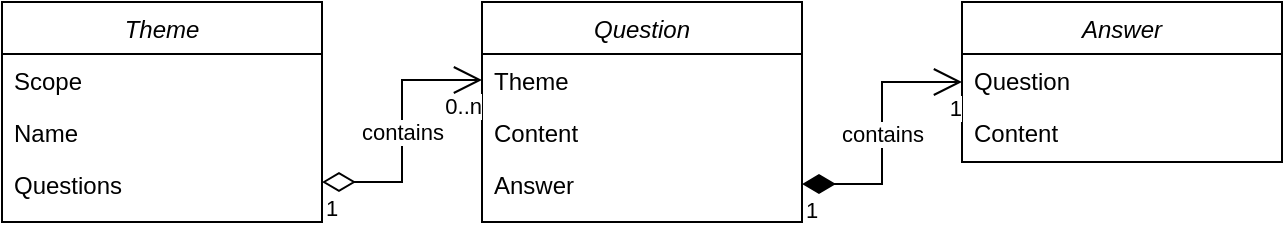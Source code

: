 <mxfile version="15.5.4" type="embed" pages="2"><diagram id="C5RBs43oDa-KdzZeNtuy" name="EPIC-1: Q&amp;A"><mxGraphModel dx="451" dy="723" grid="1" gridSize="10" guides="1" tooltips="1" connect="1" arrows="1" fold="1" page="1" pageScale="1" pageWidth="827" pageHeight="1169" math="0" shadow="0"><root><mxCell id="WIyWlLk6GJQsqaUBKTNV-0"/><mxCell id="WIyWlLk6GJQsqaUBKTNV-1" parent="WIyWlLk6GJQsqaUBKTNV-0"/><mxCell id="IK2A82K8AMfzD1IcEdAW-0" value="Theme" style="swimlane;fontStyle=2;align=center;verticalAlign=top;childLayout=stackLayout;horizontal=1;startSize=26;horizontalStack=0;resizeParent=1;resizeLast=0;collapsible=1;marginBottom=0;rounded=0;shadow=0;strokeWidth=1;" parent="WIyWlLk6GJQsqaUBKTNV-1" vertex="1"><mxGeometry x="40" y="40" width="160" height="110" as="geometry"><mxRectangle x="230" y="140" width="160" height="26" as="alternateBounds"/></mxGeometry></mxCell><mxCell id="IK2A82K8AMfzD1IcEdAW-1" value="Scope" style="text;align=left;verticalAlign=top;spacingLeft=4;spacingRight=4;overflow=hidden;rotatable=0;points=[[0,0.5],[1,0.5]];portConstraint=eastwest;" parent="IK2A82K8AMfzD1IcEdAW-0" vertex="1"><mxGeometry y="26" width="160" height="26" as="geometry"/></mxCell><mxCell id="IK2A82K8AMfzD1IcEdAW-2" value="Name" style="text;align=left;verticalAlign=top;spacingLeft=4;spacingRight=4;overflow=hidden;rotatable=0;points=[[0,0.5],[1,0.5]];portConstraint=eastwest;rounded=0;shadow=0;html=0;" parent="IK2A82K8AMfzD1IcEdAW-0" vertex="1"><mxGeometry y="52" width="160" height="26" as="geometry"/></mxCell><mxCell id="IK2A82K8AMfzD1IcEdAW-9" value="Questions" style="text;align=left;verticalAlign=top;spacingLeft=4;spacingRight=4;overflow=hidden;rotatable=0;points=[[0,0.5],[1,0.5]];portConstraint=eastwest;rounded=0;shadow=0;html=0;" parent="IK2A82K8AMfzD1IcEdAW-0" vertex="1"><mxGeometry y="78" width="160" height="26" as="geometry"/></mxCell><mxCell id="IK2A82K8AMfzD1IcEdAW-6" value="Question" style="swimlane;fontStyle=2;align=center;verticalAlign=top;childLayout=stackLayout;horizontal=1;startSize=26;horizontalStack=0;resizeParent=1;resizeLast=0;collapsible=1;marginBottom=0;rounded=0;shadow=0;strokeWidth=1;" parent="WIyWlLk6GJQsqaUBKTNV-1" vertex="1"><mxGeometry x="280" y="40" width="160" height="110" as="geometry"><mxRectangle x="230" y="140" width="160" height="26" as="alternateBounds"/></mxGeometry></mxCell><mxCell id="IK2A82K8AMfzD1IcEdAW-7" value="Theme" style="text;align=left;verticalAlign=top;spacingLeft=4;spacingRight=4;overflow=hidden;rotatable=0;points=[[0,0.5],[1,0.5]];portConstraint=eastwest;" parent="IK2A82K8AMfzD1IcEdAW-6" vertex="1"><mxGeometry y="26" width="160" height="26" as="geometry"/></mxCell><mxCell id="IK2A82K8AMfzD1IcEdAW-8" value="Content" style="text;align=left;verticalAlign=top;spacingLeft=4;spacingRight=4;overflow=hidden;rotatable=0;points=[[0,0.5],[1,0.5]];portConstraint=eastwest;rounded=0;shadow=0;html=0;" parent="IK2A82K8AMfzD1IcEdAW-6" vertex="1"><mxGeometry y="52" width="160" height="26" as="geometry"/></mxCell><mxCell id="IK2A82K8AMfzD1IcEdAW-13" value="Answer" style="text;align=left;verticalAlign=top;spacingLeft=4;spacingRight=4;overflow=hidden;rotatable=0;points=[[0,0.5],[1,0.5]];portConstraint=eastwest;rounded=0;shadow=0;html=0;" parent="IK2A82K8AMfzD1IcEdAW-6" vertex="1"><mxGeometry y="78" width="160" height="26" as="geometry"/></mxCell><mxCell id="IK2A82K8AMfzD1IcEdAW-10" value="Answer" style="swimlane;fontStyle=2;align=center;verticalAlign=top;childLayout=stackLayout;horizontal=1;startSize=26;horizontalStack=0;resizeParent=1;resizeLast=0;collapsible=1;marginBottom=0;rounded=0;shadow=0;strokeWidth=1;" parent="WIyWlLk6GJQsqaUBKTNV-1" vertex="1"><mxGeometry x="520" y="40" width="160" height="80" as="geometry"><mxRectangle x="230" y="140" width="160" height="26" as="alternateBounds"/></mxGeometry></mxCell><mxCell id="IK2A82K8AMfzD1IcEdAW-14" value="Question" style="text;align=left;verticalAlign=top;spacingLeft=4;spacingRight=4;overflow=hidden;rotatable=0;points=[[0,0.5],[1,0.5]];portConstraint=eastwest;rounded=0;shadow=0;html=0;" parent="IK2A82K8AMfzD1IcEdAW-10" vertex="1"><mxGeometry y="26" width="160" height="26" as="geometry"/></mxCell><mxCell id="IK2A82K8AMfzD1IcEdAW-12" value="Content" style="text;align=left;verticalAlign=top;spacingLeft=4;spacingRight=4;overflow=hidden;rotatable=0;points=[[0,0.5],[1,0.5]];portConstraint=eastwest;rounded=0;shadow=0;html=0;" parent="IK2A82K8AMfzD1IcEdAW-10" vertex="1"><mxGeometry y="52" width="160" height="26" as="geometry"/></mxCell><mxCell id="IK2A82K8AMfzD1IcEdAW-20" value="contains" style="endArrow=open;html=1;endSize=12;startArrow=diamondThin;startSize=14;startFill=0;edgeStyle=orthogonalEdgeStyle;rounded=0;entryX=0;entryY=0.5;entryDx=0;entryDy=0;" parent="WIyWlLk6GJQsqaUBKTNV-1" target="IK2A82K8AMfzD1IcEdAW-7" edge="1"><mxGeometry relative="1" as="geometry"><mxPoint x="200" y="130" as="sourcePoint"/><mxPoint x="360" y="130" as="targetPoint"/><Array as="points"><mxPoint x="240" y="130"/><mxPoint x="240" y="79"/></Array></mxGeometry></mxCell><mxCell id="IK2A82K8AMfzD1IcEdAW-21" value="1" style="edgeLabel;resizable=0;html=1;align=left;verticalAlign=top;" parent="IK2A82K8AMfzD1IcEdAW-20" connectable="0" vertex="1"><mxGeometry x="-1" relative="1" as="geometry"/></mxCell><mxCell id="IK2A82K8AMfzD1IcEdAW-22" value="0..n" style="edgeLabel;resizable=0;html=1;align=right;verticalAlign=top;" parent="IK2A82K8AMfzD1IcEdAW-20" connectable="0" vertex="1"><mxGeometry x="1" relative="1" as="geometry"/></mxCell><mxCell id="IK2A82K8AMfzD1IcEdAW-23" value="contains" style="endArrow=open;html=1;endSize=12;startArrow=diamondThin;startSize=14;startFill=1;edgeStyle=orthogonalEdgeStyle;rounded=0;entryX=0;entryY=0.5;entryDx=0;entryDy=0;" parent="WIyWlLk6GJQsqaUBKTNV-1" edge="1"><mxGeometry relative="1" as="geometry"><mxPoint x="440" y="131" as="sourcePoint"/><mxPoint x="520" y="80" as="targetPoint"/><Array as="points"><mxPoint x="480" y="131"/><mxPoint x="480" y="80"/></Array></mxGeometry></mxCell><mxCell id="IK2A82K8AMfzD1IcEdAW-24" value="1" style="edgeLabel;resizable=0;html=1;align=left;verticalAlign=top;" parent="IK2A82K8AMfzD1IcEdAW-23" connectable="0" vertex="1"><mxGeometry x="-1" relative="1" as="geometry"/></mxCell><mxCell id="IK2A82K8AMfzD1IcEdAW-25" value="1" style="edgeLabel;resizable=0;html=1;align=right;verticalAlign=top;" parent="IK2A82K8AMfzD1IcEdAW-23" connectable="0" vertex="1"><mxGeometry x="1" relative="1" as="geometry"/></mxCell></root></mxGraphModel></diagram><diagram name="EPIC-2: Users" id="YC5UMaSPiKBPbYW7N6KG"><mxGraphModel dx="451" dy="723" grid="1" gridSize="10" guides="1" tooltips="1" connect="1" arrows="1" fold="1" page="1" pageScale="1" pageWidth="827" pageHeight="1169" math="0" shadow="0"><root><mxCell id="p1RP8gc9oSoLHfOKgk2z-0"/><mxCell id="p1RP8gc9oSoLHfOKgk2z-1" parent="p1RP8gc9oSoLHfOKgk2z-0"/><mxCell id="p1RP8gc9oSoLHfOKgk2z-2" value="Theme" style="swimlane;fontStyle=2;align=center;verticalAlign=top;childLayout=stackLayout;horizontal=1;startSize=26;horizontalStack=0;resizeParent=1;resizeLast=0;collapsible=1;marginBottom=0;rounded=0;shadow=0;strokeWidth=1;" parent="p1RP8gc9oSoLHfOKgk2z-1" vertex="1"><mxGeometry x="40" y="40" width="160" height="110" as="geometry"><mxRectangle x="230" y="140" width="160" height="26" as="alternateBounds"/></mxGeometry></mxCell><mxCell id="p1RP8gc9oSoLHfOKgk2z-3" value="Scope" style="text;align=left;verticalAlign=top;spacingLeft=4;spacingRight=4;overflow=hidden;rotatable=0;points=[[0,0.5],[1,0.5]];portConstraint=eastwest;" parent="p1RP8gc9oSoLHfOKgk2z-2" vertex="1"><mxGeometry y="26" width="160" height="26" as="geometry"/></mxCell><mxCell id="p1RP8gc9oSoLHfOKgk2z-4" value="Name" style="text;align=left;verticalAlign=top;spacingLeft=4;spacingRight=4;overflow=hidden;rotatable=0;points=[[0,0.5],[1,0.5]];portConstraint=eastwest;rounded=0;shadow=0;html=0;" parent="p1RP8gc9oSoLHfOKgk2z-2" vertex="1"><mxGeometry y="52" width="160" height="26" as="geometry"/></mxCell><mxCell id="p1RP8gc9oSoLHfOKgk2z-5" value="Questions" style="text;align=left;verticalAlign=top;spacingLeft=4;spacingRight=4;overflow=hidden;rotatable=0;points=[[0,0.5],[1,0.5]];portConstraint=eastwest;rounded=0;shadow=0;html=0;" parent="p1RP8gc9oSoLHfOKgk2z-2" vertex="1"><mxGeometry y="78" width="160" height="26" as="geometry"/></mxCell><mxCell id="p1RP8gc9oSoLHfOKgk2z-6" value="Question" style="swimlane;fontStyle=2;align=center;verticalAlign=top;childLayout=stackLayout;horizontal=1;startSize=26;horizontalStack=0;resizeParent=1;resizeLast=0;collapsible=1;marginBottom=0;rounded=0;shadow=0;strokeWidth=1;" parent="p1RP8gc9oSoLHfOKgk2z-1" vertex="1"><mxGeometry x="280" y="40" width="160" height="110" as="geometry"><mxRectangle x="230" y="140" width="160" height="26" as="alternateBounds"/></mxGeometry></mxCell><mxCell id="p1RP8gc9oSoLHfOKgk2z-7" value="Theme" style="text;align=left;verticalAlign=top;spacingLeft=4;spacingRight=4;overflow=hidden;rotatable=0;points=[[0,0.5],[1,0.5]];portConstraint=eastwest;" parent="p1RP8gc9oSoLHfOKgk2z-6" vertex="1"><mxGeometry y="26" width="160" height="26" as="geometry"/></mxCell><mxCell id="p1RP8gc9oSoLHfOKgk2z-8" value="Content" style="text;align=left;verticalAlign=top;spacingLeft=4;spacingRight=4;overflow=hidden;rotatable=0;points=[[0,0.5],[1,0.5]];portConstraint=eastwest;rounded=0;shadow=0;html=0;" parent="p1RP8gc9oSoLHfOKgk2z-6" vertex="1"><mxGeometry y="52" width="160" height="26" as="geometry"/></mxCell><mxCell id="p1RP8gc9oSoLHfOKgk2z-9" value="Answer" style="text;align=left;verticalAlign=top;spacingLeft=4;spacingRight=4;overflow=hidden;rotatable=0;points=[[0,0.5],[1,0.5]];portConstraint=eastwest;rounded=0;shadow=0;html=0;" parent="p1RP8gc9oSoLHfOKgk2z-6" vertex="1"><mxGeometry y="78" width="160" height="26" as="geometry"/></mxCell><mxCell id="p1RP8gc9oSoLHfOKgk2z-10" value="Answer" style="swimlane;fontStyle=2;align=center;verticalAlign=top;childLayout=stackLayout;horizontal=1;startSize=26;horizontalStack=0;resizeParent=1;resizeLast=0;collapsible=1;marginBottom=0;rounded=0;shadow=0;strokeWidth=1;" parent="p1RP8gc9oSoLHfOKgk2z-1" vertex="1"><mxGeometry x="520" y="40" width="160" height="80" as="geometry"><mxRectangle x="230" y="140" width="160" height="26" as="alternateBounds"/></mxGeometry></mxCell><mxCell id="p1RP8gc9oSoLHfOKgk2z-11" value="Question" style="text;align=left;verticalAlign=top;spacingLeft=4;spacingRight=4;overflow=hidden;rotatable=0;points=[[0,0.5],[1,0.5]];portConstraint=eastwest;rounded=0;shadow=0;html=0;" parent="p1RP8gc9oSoLHfOKgk2z-10" vertex="1"><mxGeometry y="26" width="160" height="26" as="geometry"/></mxCell><mxCell id="p1RP8gc9oSoLHfOKgk2z-12" value="Content" style="text;align=left;verticalAlign=top;spacingLeft=4;spacingRight=4;overflow=hidden;rotatable=0;points=[[0,0.5],[1,0.5]];portConstraint=eastwest;rounded=0;shadow=0;html=0;" parent="p1RP8gc9oSoLHfOKgk2z-10" vertex="1"><mxGeometry y="52" width="160" height="26" as="geometry"/></mxCell><mxCell id="p1RP8gc9oSoLHfOKgk2z-13" value="contains" style="endArrow=open;html=1;endSize=12;startArrow=diamondThin;startSize=14;startFill=0;edgeStyle=orthogonalEdgeStyle;rounded=0;entryX=0;entryY=0.5;entryDx=0;entryDy=0;" parent="p1RP8gc9oSoLHfOKgk2z-1" target="p1RP8gc9oSoLHfOKgk2z-7" edge="1"><mxGeometry relative="1" as="geometry"><mxPoint x="200" y="130" as="sourcePoint"/><mxPoint x="360" y="130" as="targetPoint"/><Array as="points"><mxPoint x="240" y="130"/><mxPoint x="240" y="79"/></Array></mxGeometry></mxCell><mxCell id="p1RP8gc9oSoLHfOKgk2z-14" value="1" style="edgeLabel;resizable=0;html=1;align=left;verticalAlign=top;" parent="p1RP8gc9oSoLHfOKgk2z-13" connectable="0" vertex="1"><mxGeometry x="-1" relative="1" as="geometry"/></mxCell><mxCell id="p1RP8gc9oSoLHfOKgk2z-15" value="0..n" style="edgeLabel;resizable=0;html=1;align=right;verticalAlign=top;" parent="p1RP8gc9oSoLHfOKgk2z-13" connectable="0" vertex="1"><mxGeometry x="1" relative="1" as="geometry"/></mxCell><mxCell id="p1RP8gc9oSoLHfOKgk2z-16" value="contains" style="endArrow=open;html=1;endSize=12;startArrow=diamondThin;startSize=14;startFill=1;edgeStyle=orthogonalEdgeStyle;rounded=0;entryX=0;entryY=0.5;entryDx=0;entryDy=0;" parent="p1RP8gc9oSoLHfOKgk2z-1" edge="1"><mxGeometry relative="1" as="geometry"><mxPoint x="440" y="131" as="sourcePoint"/><mxPoint x="520" y="80" as="targetPoint"/><Array as="points"><mxPoint x="480" y="131"/><mxPoint x="480" y="80"/></Array></mxGeometry></mxCell><mxCell id="p1RP8gc9oSoLHfOKgk2z-17" value="1" style="edgeLabel;resizable=0;html=1;align=left;verticalAlign=top;" parent="p1RP8gc9oSoLHfOKgk2z-16" connectable="0" vertex="1"><mxGeometry x="-1" relative="1" as="geometry"/></mxCell><mxCell id="p1RP8gc9oSoLHfOKgk2z-18" value="1" style="edgeLabel;resizable=0;html=1;align=right;verticalAlign=top;" parent="p1RP8gc9oSoLHfOKgk2z-16" connectable="0" vertex="1"><mxGeometry x="1" relative="1" as="geometry"/></mxCell><mxCell id="GxckDNKhVhU06LzeF_bF-0" value="User" style="swimlane;fontStyle=2;align=center;verticalAlign=top;childLayout=stackLayout;horizontal=1;startSize=26;horizontalStack=0;resizeParent=1;resizeLast=0;collapsible=1;marginBottom=0;rounded=0;shadow=0;strokeWidth=1;" parent="p1RP8gc9oSoLHfOKgk2z-1" vertex="1"><mxGeometry x="40" y="200" width="160" height="190" as="geometry"><mxRectangle x="230" y="140" width="160" height="26" as="alternateBounds"/></mxGeometry></mxCell><mxCell id="GxckDNKhVhU06LzeF_bF-1" value="email" style="text;align=left;verticalAlign=top;spacingLeft=4;spacingRight=4;overflow=hidden;rotatable=0;points=[[0,0.5],[1,0.5]];portConstraint=eastwest;" parent="GxckDNKhVhU06LzeF_bF-0" vertex="1"><mxGeometry y="26" width="160" height="26" as="geometry"/></mxCell><mxCell id="GxckDNKhVhU06LzeF_bF-2" value="password" style="text;align=left;verticalAlign=top;spacingLeft=4;spacingRight=4;overflow=hidden;rotatable=0;points=[[0,0.5],[1,0.5]];portConstraint=eastwest;rounded=0;shadow=0;html=0;" parent="GxckDNKhVhU06LzeF_bF-0" vertex="1"><mxGeometry y="52" width="160" height="26" as="geometry"/></mxCell><mxCell id="GxckDNKhVhU06LzeF_bF-3" value="username" style="text;align=left;verticalAlign=top;spacingLeft=4;spacingRight=4;overflow=hidden;rotatable=0;points=[[0,0.5],[1,0.5]];portConstraint=eastwest;rounded=0;shadow=0;html=0;" parent="GxckDNKhVhU06LzeF_bF-0" vertex="1"><mxGeometry y="78" width="160" height="26" as="geometry"/></mxCell><mxCell id="GxckDNKhVhU06LzeF_bF-4" value="firstName" style="text;align=left;verticalAlign=top;spacingLeft=4;spacingRight=4;overflow=hidden;rotatable=0;points=[[0,0.5],[1,0.5]];portConstraint=eastwest;rounded=0;shadow=0;html=0;" parent="GxckDNKhVhU06LzeF_bF-0" vertex="1"><mxGeometry y="104" width="160" height="26" as="geometry"/></mxCell><mxCell id="GxckDNKhVhU06LzeF_bF-5" value="lastName" style="text;align=left;verticalAlign=top;spacingLeft=4;spacingRight=4;overflow=hidden;rotatable=0;points=[[0,0.5],[1,0.5]];portConstraint=eastwest;rounded=0;shadow=0;html=0;" parent="GxckDNKhVhU06LzeF_bF-0" vertex="1"><mxGeometry y="130" width="160" height="26" as="geometry"/></mxCell><mxCell id="GxckDNKhVhU06LzeF_bF-6" value="role" style="text;align=left;verticalAlign=top;spacingLeft=4;spacingRight=4;overflow=hidden;rotatable=0;points=[[0,0.5],[1,0.5]];portConstraint=eastwest;rounded=0;shadow=0;html=0;" parent="GxckDNKhVhU06LzeF_bF-0" vertex="1"><mxGeometry y="156" width="160" height="26" as="geometry"/></mxCell></root></mxGraphModel></diagram></mxfile>